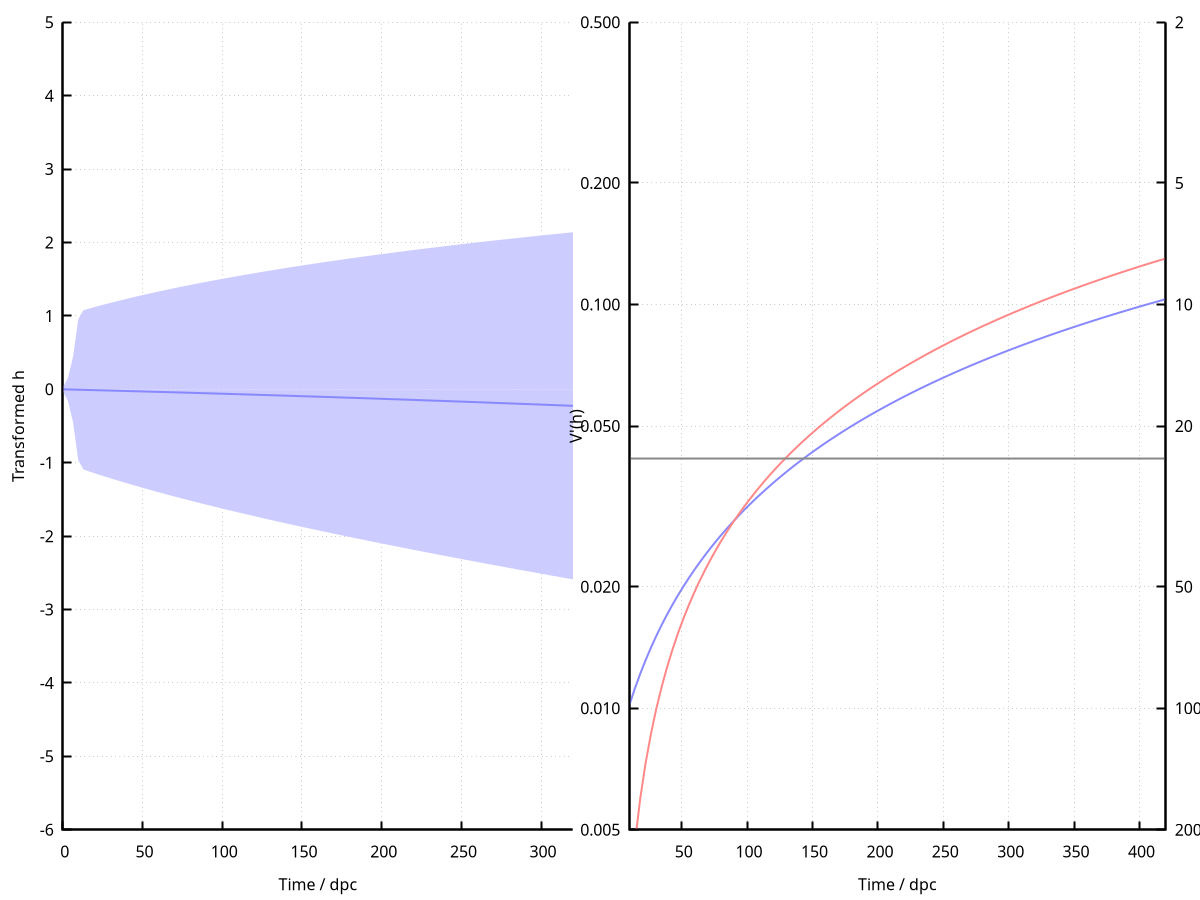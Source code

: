 reset
# svg 480,320
unset key
set multiplot

# these developmental values come from the Johnston et al. eLife paper (via primary sources)
n01 = 100000.
nk1 = 500.
n02 = 500.
nk2 = 50000.
k1 = 29.
k2 = 7.
tau1 = 7./24.
tau2 = 16./24.

sstime = 40
ssn = 50
beta = 0.3*24

set xrange [0.001:320]

set border 3 lw 2
set grid

set ytics 1 nomirror
set xtics nomirror

alpha1 = 2.*(nk1/n01)**(1./k1)
alpha2 = 2.*(nk2/n02)**(1./k2)

set key bottom right

# these functions give the variance contribution from different processes at different developmental stages
# this first function tells us about cell divisions
vh(x, alpha, n0, nc) = ((alpha+nc-1)/(alpha*n0))*((2/alpha)**(x+1) - 1)/((2/alpha) - 1)

# tau1 and tau2 cell divisions up to a maximum number
vh1(x) = (x <= k1*tau1 ? vh(floor(x/tau1), alpha1, n01, 1) : vh(k1, alpha1, n01, 1))
vh2(x) = (x <= k1*tau1 ? 0 : vh(floor((x-k1*tau1)/tau2), alpha2, n02, 1))

vhc1(x) = (x <= k1*tau1 ? vh(floor(x/tau1), alpha1, n01, 2) : vh(k1, alpha1, n01, 2))
vhc2(x) = (x <= k1*tau1 ? 0 : vh(floor((x-k1*tau1)/tau2), alpha2, n02, 2))

# ongoing turnover
vh3(x) = (x <= k1*tau1+k2*tau2 ? 0 : 2*beta*(x - k1*tau1-k2*tau2)/nk2)

# subsampling?
vh4(x) = (x <= sstime ? 0 : (1./ssn - 1./nk2))

# ongoing turnover using value for nu_f inferred from R code -- note this is for HB and not used here
vh5(x) = (x <= 10 ? 0 : 2*0.000138*x)

# we are now considering LE and so need the expression with selection, with parameters from R model fit
e = exp(1.)
eselect(x,rho) = 1./(1.+exp(-rho*x))
vselectfit(x, nuf, v0, rho, n) = vh1(x)+vh2(x)+(x <= 10 ? 0 : exp(-2./(1.+exp(rho*x))) * ( 4.*e*nuf + 4.*exp(1.+rho*x)*nuf + exp(2./(1.+exp(rho*x)) + rho*x)*(rho - 4.*nuf) - exp(2./(1.+exp(rho*x)))*(rho + 4.*nuf)) / (4.*(exp(rho*x)+1.)*n*rho))
vselect(x, nuf, v0, rho, n) = v0 + exp(-2./(1.+exp(rho*x))) * ( 4.*e*nuf + 4.*exp(1.+rho*x)*nuf + exp(2./(1.+exp(rho*x)) + rho*x)*(rho - 4.*nuf) - exp(2./(1.+exp(rho*x)))*(rho + 4.*nuf)) / (4.*(exp(rho*x)+1.)*n*rho)


# these values come from the R model fitting
# "all" model
emodel3(x) = eselect(x, -0.000515423)
vmodel3(x) = vselect(x, 0.7295, 0.00778, -0.000515423, 1517.89)
vmodel3fit(x) = vselectfit(x, 0.7295, 0.00778, -0.000515423, 1517.89)
# no v0
vmodel4(x) = vselect(x, 0.7131, 0, -0.00049066, 1090.5)
# no nuf
vmodel5(x) = vselect(x, 0, 0.04152, -0.00058910, 618918.7)

set xlabel "Time / dpc"
set ylabel "Transformed h"

transe(mu, sigma2) = log(-mu/(mu-1.)) + ((2.*mu-1.)*sigma2)/(2.*(mu-1.)**2*mu**2)
transv(mu, sigma2) = ((sigma2)/(((mu-1.)**2)*(mu**2)))

vmodel1(x) = vh1(x)+vh2(x)+vh5(x)
vmodel0(x) = vh5(x)

unset key

set origin 0,0
set size 0.5,1
set yrange [-6:5]
plot (transe(emodel3(x), vmodel3fit(x))+1.96*sqrt(transv(emodel3(x), vmodel3fit(x)))) w filledcu y=0 lc rgbcolor "#CCCCFF", (transe(emodel3(x), vmodel3fit(x))-1.96*sqrt(transv(emodel3(x), vmodel3fit(x)))) w filledcu y=0 lc rgbcolor "#CCCCFF", transe(emodel3(x), vmodel3fit(x)) lw 2 lc rgbcolor "#8888FF", "Data/le-data.txt" u 2:4 ps 0.25 pt 7 lc rgbcolor "#000000"

set xrange [10:420]
set ylabel "V'(h)" offset 2,0,0
set y2range [0.005:0.5]
set y2label "b" offset -2,0,0
set yrange [0.005:0.5]
set logscale y2
set border 11
#set ytics ("1e-5" 1e-5, "1e-4" 1e-4, "1e-3" 1e-3, "1e-2" 1e-2, "1e-1" 1e-1, "1" 1)
#set y2tics ("1e5" 1e-5, "1e4" 1e-4, "1e3" 1e-3, "1e2" 1e-2, "1e1" 1e-1, "1" 1)
set ytics (0.001, 0.002, 0.005, 0.01, 0.02, 0.05, 0.1, 0.2, 0.5)
set y2tics ("1000" 0.001, "500" 0.002, "200" 0.005, "100" 0.01, "50" 0.02, "20" 0.05, "10" 0.1, "5" 0.2, "2" 0.5)

set origin 0.45,0
set size 0.6,1
set format y "%.3f"
set format y2 "%.0e"

set logscale y
set xlabel "Time / dpc"
plot vmodel3(x) lw 2 lc rgbcolor "#8888FF", vmodel4(x) lw 2 lc rgbcolor "#FF8888", vmodel5(x) lw 2 lc rgbcolor "#888888", "Data/le-age-vprime.csv" u ($1):($2) ps 0.4 pt 7 lc rgbcolor "#000000"

